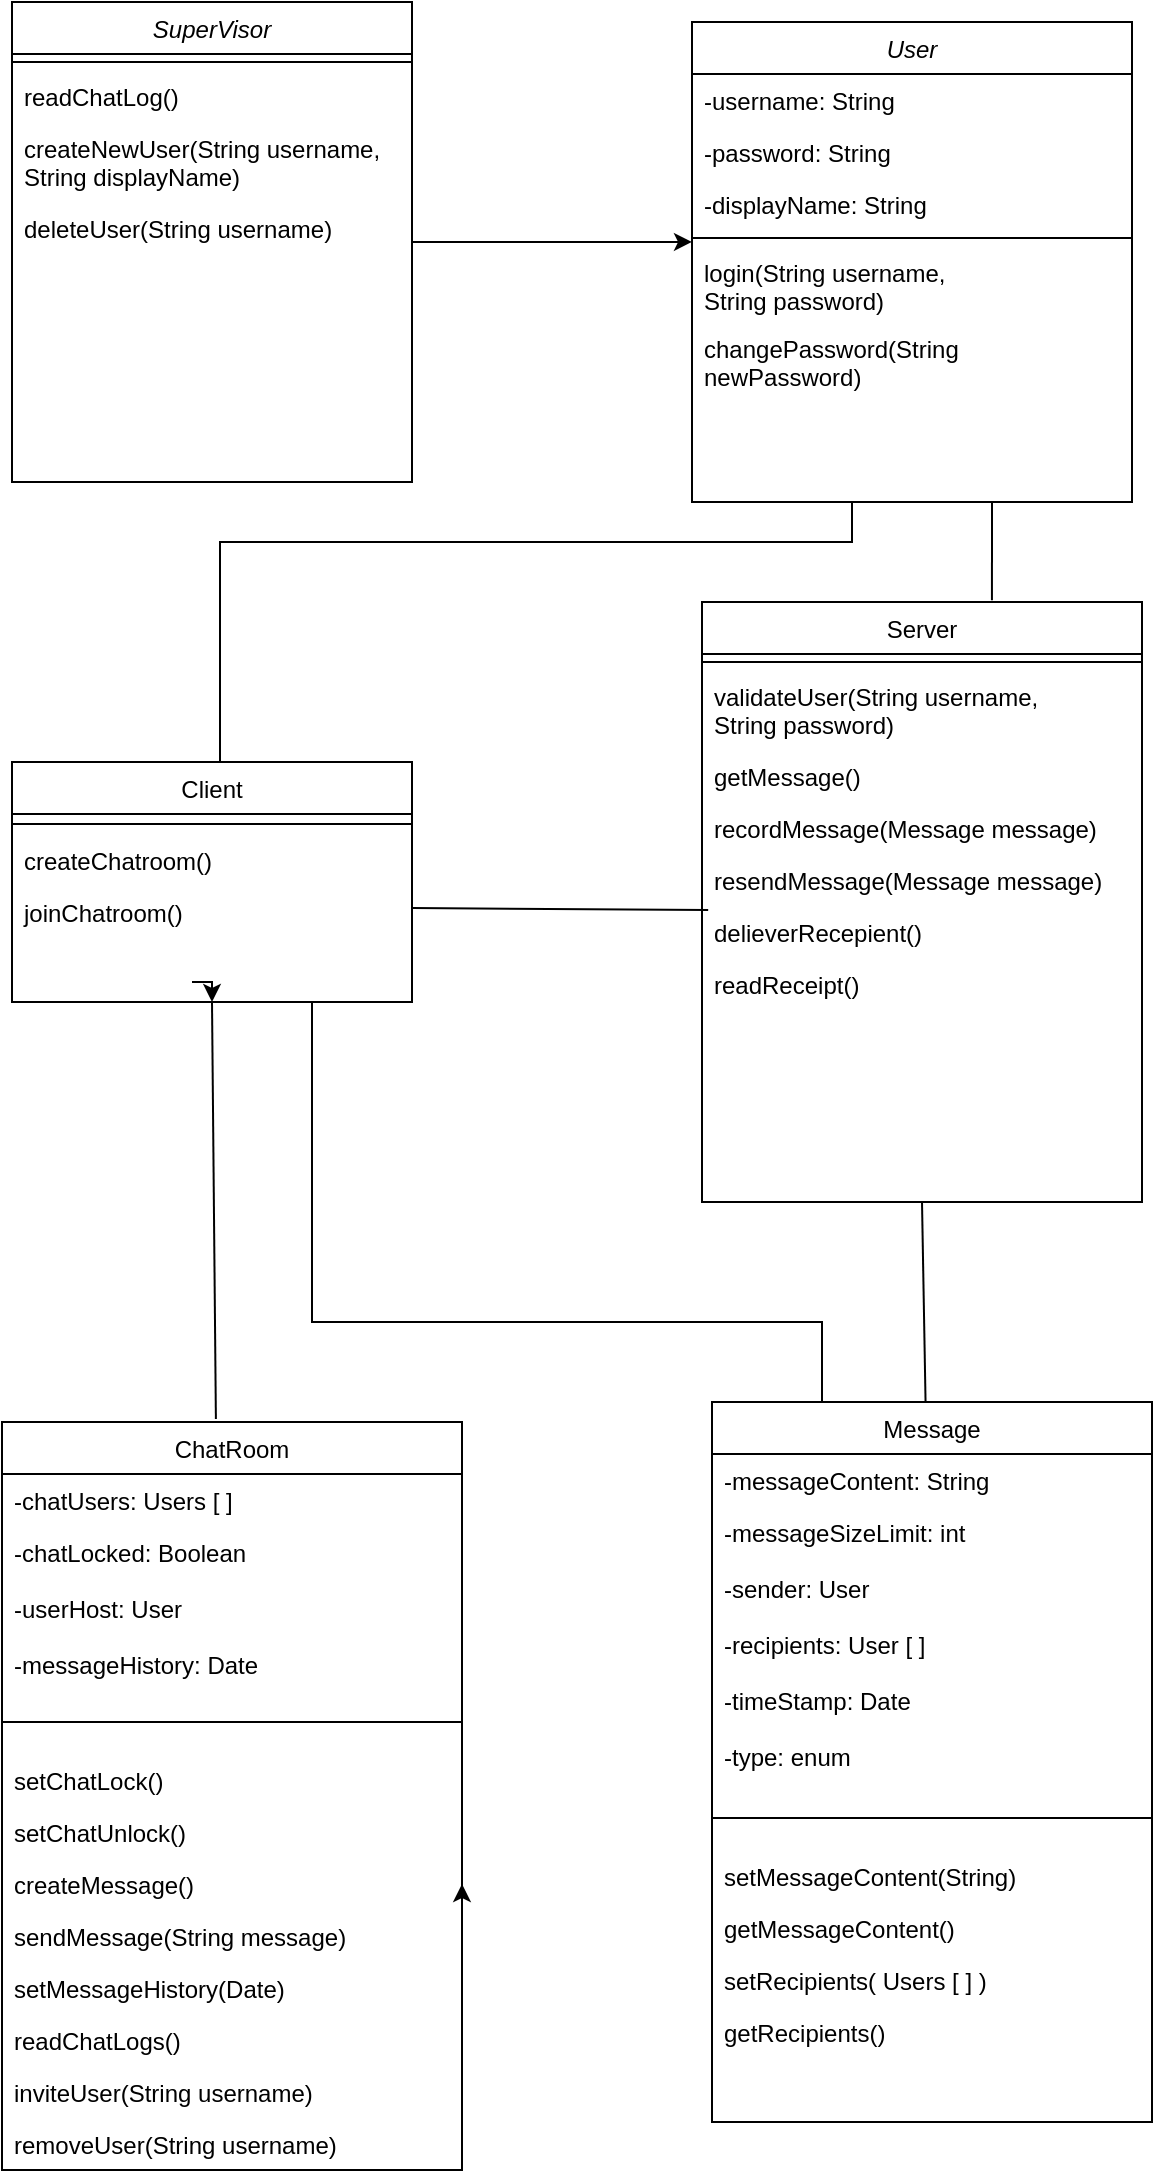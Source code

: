 <mxfile version="17.4.0" type="device"><diagram id="C5RBs43oDa-KdzZeNtuy" name="Page-1"><mxGraphModel dx="1996" dy="1137" grid="1" gridSize="10" guides="1" tooltips="1" connect="1" arrows="1" fold="1" page="1" pageScale="1" pageWidth="827" pageHeight="1169" math="0" shadow="0"><root><mxCell id="WIyWlLk6GJQsqaUBKTNV-0"/><mxCell id="WIyWlLk6GJQsqaUBKTNV-1" parent="WIyWlLk6GJQsqaUBKTNV-0"/><mxCell id="iZkKUPJ7PeQM_YcZDVnY-26" style="edgeStyle=orthogonalEdgeStyle;rounded=0;orthogonalLoop=1;jettySize=auto;html=1;endArrow=none;endFill=0;" parent="WIyWlLk6GJQsqaUBKTNV-1" source="zkfFHV4jXpPFQw0GAbJ--0" target="zkfFHV4jXpPFQw0GAbJ--17" edge="1"><mxGeometry relative="1" as="geometry"><Array as="points"><mxPoint x="580" y="300"/><mxPoint x="264" y="300"/></Array></mxGeometry></mxCell><mxCell id="iZkKUPJ7PeQM_YcZDVnY-27" style="rounded=0;orthogonalLoop=1;jettySize=auto;html=1;endArrow=none;endFill=0;entryX=0.659;entryY=-0.003;entryDx=0;entryDy=0;entryPerimeter=0;" parent="WIyWlLk6GJQsqaUBKTNV-1" target="zkfFHV4jXpPFQw0GAbJ--13" edge="1"><mxGeometry relative="1" as="geometry"><mxPoint x="650" y="280" as="sourcePoint"/></mxGeometry></mxCell><mxCell id="zkfFHV4jXpPFQw0GAbJ--0" value="User" style="swimlane;fontStyle=2;align=center;verticalAlign=top;childLayout=stackLayout;horizontal=1;startSize=26;horizontalStack=0;resizeParent=1;resizeLast=0;collapsible=1;marginBottom=0;rounded=0;shadow=0;strokeWidth=1;" parent="WIyWlLk6GJQsqaUBKTNV-1" vertex="1"><mxGeometry x="500" y="40" width="220" height="240" as="geometry"><mxRectangle x="230" y="140" width="160" height="26" as="alternateBounds"/></mxGeometry></mxCell><mxCell id="zkfFHV4jXpPFQw0GAbJ--1" value="-username: String" style="text;align=left;verticalAlign=top;spacingLeft=4;spacingRight=4;overflow=hidden;rotatable=0;points=[[0,0.5],[1,0.5]];portConstraint=eastwest;" parent="zkfFHV4jXpPFQw0GAbJ--0" vertex="1"><mxGeometry y="26" width="220" height="26" as="geometry"/></mxCell><mxCell id="zkfFHV4jXpPFQw0GAbJ--2" value="-password: String" style="text;align=left;verticalAlign=top;spacingLeft=4;spacingRight=4;overflow=hidden;rotatable=0;points=[[0,0.5],[1,0.5]];portConstraint=eastwest;rounded=0;shadow=0;html=0;" parent="zkfFHV4jXpPFQw0GAbJ--0" vertex="1"><mxGeometry y="52" width="220" height="26" as="geometry"/></mxCell><mxCell id="zkfFHV4jXpPFQw0GAbJ--3" value="-displayName: String" style="text;align=left;verticalAlign=top;spacingLeft=4;spacingRight=4;overflow=hidden;rotatable=0;points=[[0,0.5],[1,0.5]];portConstraint=eastwest;rounded=0;shadow=0;html=0;" parent="zkfFHV4jXpPFQw0GAbJ--0" vertex="1"><mxGeometry y="78" width="220" height="26" as="geometry"/></mxCell><mxCell id="zkfFHV4jXpPFQw0GAbJ--4" value="" style="line;html=1;strokeWidth=1;align=left;verticalAlign=middle;spacingTop=-1;spacingLeft=3;spacingRight=3;rotatable=0;labelPosition=right;points=[];portConstraint=eastwest;" parent="zkfFHV4jXpPFQw0GAbJ--0" vertex="1"><mxGeometry y="104" width="220" height="8" as="geometry"/></mxCell><mxCell id="zkfFHV4jXpPFQw0GAbJ--5" value="login(String username,&#10;String password)" style="text;align=left;verticalAlign=top;spacingLeft=4;spacingRight=4;overflow=hidden;rotatable=0;points=[[0,0.5],[1,0.5]];portConstraint=eastwest;" parent="zkfFHV4jXpPFQw0GAbJ--0" vertex="1"><mxGeometry y="112" width="220" height="38" as="geometry"/></mxCell><mxCell id="iZkKUPJ7PeQM_YcZDVnY-0" value="changePassword(String &#10;newPassword)" style="text;align=left;verticalAlign=top;spacingLeft=4;spacingRight=4;overflow=hidden;rotatable=0;points=[[0,0.5],[1,0.5]];portConstraint=eastwest;" parent="zkfFHV4jXpPFQw0GAbJ--0" vertex="1"><mxGeometry y="150" width="220" height="38" as="geometry"/></mxCell><mxCell id="zkfFHV4jXpPFQw0GAbJ--6" value="Message" style="swimlane;fontStyle=0;align=center;verticalAlign=top;childLayout=stackLayout;horizontal=1;startSize=26;horizontalStack=0;resizeParent=1;resizeLast=0;collapsible=1;marginBottom=0;rounded=0;shadow=0;strokeWidth=1;" parent="WIyWlLk6GJQsqaUBKTNV-1" vertex="1"><mxGeometry x="510" y="730" width="220" height="360" as="geometry"><mxRectangle x="130" y="380" width="160" height="26" as="alternateBounds"/></mxGeometry></mxCell><mxCell id="zkfFHV4jXpPFQw0GAbJ--7" value="-messageContent: String" style="text;align=left;verticalAlign=top;spacingLeft=4;spacingRight=4;overflow=hidden;rotatable=0;points=[[0,0.5],[1,0.5]];portConstraint=eastwest;" parent="zkfFHV4jXpPFQw0GAbJ--6" vertex="1"><mxGeometry y="26" width="220" height="26" as="geometry"/></mxCell><mxCell id="zkfFHV4jXpPFQw0GAbJ--8" value="-messageSizeLimit: int" style="text;align=left;verticalAlign=top;spacingLeft=4;spacingRight=4;overflow=hidden;rotatable=0;points=[[0,0.5],[1,0.5]];portConstraint=eastwest;rounded=0;shadow=0;html=0;" parent="zkfFHV4jXpPFQw0GAbJ--6" vertex="1"><mxGeometry y="52" width="220" height="28" as="geometry"/></mxCell><mxCell id="iZkKUPJ7PeQM_YcZDVnY-23" value="-sender: User" style="text;align=left;verticalAlign=top;spacingLeft=4;spacingRight=4;overflow=hidden;rotatable=0;points=[[0,0.5],[1,0.5]];portConstraint=eastwest;rounded=0;shadow=0;html=0;" parent="zkfFHV4jXpPFQw0GAbJ--6" vertex="1"><mxGeometry y="80" width="220" height="28" as="geometry"/></mxCell><mxCell id="iZkKUPJ7PeQM_YcZDVnY-24" value="-recipients: User [ ]" style="text;align=left;verticalAlign=top;spacingLeft=4;spacingRight=4;overflow=hidden;rotatable=0;points=[[0,0.5],[1,0.5]];portConstraint=eastwest;rounded=0;shadow=0;html=0;" parent="zkfFHV4jXpPFQw0GAbJ--6" vertex="1"><mxGeometry y="108" width="220" height="28" as="geometry"/></mxCell><mxCell id="TRnrm5K5ioEQwKzh2GZs-10" value="-timeStamp: Date" style="text;align=left;verticalAlign=top;spacingLeft=4;spacingRight=4;overflow=hidden;rotatable=0;points=[[0,0.5],[1,0.5]];portConstraint=eastwest;rounded=0;shadow=0;html=0;" parent="zkfFHV4jXpPFQw0GAbJ--6" vertex="1"><mxGeometry y="136" width="220" height="28" as="geometry"/></mxCell><mxCell id="iZkKUPJ7PeQM_YcZDVnY-25" value="-type: enum" style="text;align=left;verticalAlign=top;spacingLeft=4;spacingRight=4;overflow=hidden;rotatable=0;points=[[0,0.5],[1,0.5]];portConstraint=eastwest;rounded=0;shadow=0;html=0;" parent="zkfFHV4jXpPFQw0GAbJ--6" vertex="1"><mxGeometry y="164" width="220" height="28" as="geometry"/></mxCell><mxCell id="zkfFHV4jXpPFQw0GAbJ--9" value="" style="line;html=1;strokeWidth=1;align=left;verticalAlign=middle;spacingTop=-1;spacingLeft=3;spacingRight=3;rotatable=0;labelPosition=right;points=[];portConstraint=eastwest;" parent="zkfFHV4jXpPFQw0GAbJ--6" vertex="1"><mxGeometry y="192" width="220" height="32" as="geometry"/></mxCell><mxCell id="zkfFHV4jXpPFQw0GAbJ--10" value="setMessageContent(String)" style="text;align=left;verticalAlign=top;spacingLeft=4;spacingRight=4;overflow=hidden;rotatable=0;points=[[0,0.5],[1,0.5]];portConstraint=eastwest;fontStyle=0" parent="zkfFHV4jXpPFQw0GAbJ--6" vertex="1"><mxGeometry y="224" width="220" height="26" as="geometry"/></mxCell><mxCell id="zkfFHV4jXpPFQw0GAbJ--11" value="getMessageContent()" style="text;align=left;verticalAlign=top;spacingLeft=4;spacingRight=4;overflow=hidden;rotatable=0;points=[[0,0.5],[1,0.5]];portConstraint=eastwest;" parent="zkfFHV4jXpPFQw0GAbJ--6" vertex="1"><mxGeometry y="250" width="220" height="26" as="geometry"/></mxCell><mxCell id="iZkKUPJ7PeQM_YcZDVnY-39" value="setRecipients( Users [ ] )" style="text;align=left;verticalAlign=top;spacingLeft=4;spacingRight=4;overflow=hidden;rotatable=0;points=[[0,0.5],[1,0.5]];portConstraint=eastwest;" parent="zkfFHV4jXpPFQw0GAbJ--6" vertex="1"><mxGeometry y="276" width="220" height="26" as="geometry"/></mxCell><mxCell id="iZkKUPJ7PeQM_YcZDVnY-40" value="getRecipients()" style="text;align=left;verticalAlign=top;spacingLeft=4;spacingRight=4;overflow=hidden;rotatable=0;points=[[0,0.5],[1,0.5]];portConstraint=eastwest;" parent="zkfFHV4jXpPFQw0GAbJ--6" vertex="1"><mxGeometry y="302" width="220" height="26" as="geometry"/></mxCell><mxCell id="iZkKUPJ7PeQM_YcZDVnY-42" style="edgeStyle=none;rounded=0;orthogonalLoop=1;jettySize=auto;html=1;exitX=0.5;exitY=1;exitDx=0;exitDy=0;fontColor=#FF0000;endArrow=none;endFill=0;" parent="WIyWlLk6GJQsqaUBKTNV-1" source="zkfFHV4jXpPFQw0GAbJ--13" target="zkfFHV4jXpPFQw0GAbJ--6" edge="1"><mxGeometry relative="1" as="geometry"/></mxCell><mxCell id="zkfFHV4jXpPFQw0GAbJ--13" value="Server" style="swimlane;fontStyle=0;align=center;verticalAlign=top;childLayout=stackLayout;horizontal=1;startSize=26;horizontalStack=0;resizeParent=1;resizeLast=0;collapsible=1;marginBottom=0;rounded=0;shadow=0;strokeWidth=1;" parent="WIyWlLk6GJQsqaUBKTNV-1" vertex="1"><mxGeometry x="505" y="330" width="220" height="300" as="geometry"><mxRectangle x="340" y="380" width="170" height="26" as="alternateBounds"/></mxGeometry></mxCell><mxCell id="zkfFHV4jXpPFQw0GAbJ--15" value="" style="line;html=1;strokeWidth=1;align=left;verticalAlign=middle;spacingTop=-1;spacingLeft=3;spacingRight=3;rotatable=0;labelPosition=right;points=[];portConstraint=eastwest;" parent="zkfFHV4jXpPFQw0GAbJ--13" vertex="1"><mxGeometry y="26" width="220" height="8" as="geometry"/></mxCell><mxCell id="iZkKUPJ7PeQM_YcZDVnY-17" value="validateUser(String username, &#10;String password)" style="text;align=left;verticalAlign=top;spacingLeft=4;spacingRight=4;overflow=hidden;rotatable=0;points=[[0,0.5],[1,0.5]];portConstraint=eastwest;" parent="zkfFHV4jXpPFQw0GAbJ--13" vertex="1"><mxGeometry y="34" width="220" height="40" as="geometry"/></mxCell><mxCell id="iZkKUPJ7PeQM_YcZDVnY-20" value="getMessage()" style="text;align=left;verticalAlign=top;spacingLeft=4;spacingRight=4;overflow=hidden;rotatable=0;points=[[0,0.5],[1,0.5]];portConstraint=eastwest;" parent="zkfFHV4jXpPFQw0GAbJ--13" vertex="1"><mxGeometry y="74" width="220" height="26" as="geometry"/></mxCell><mxCell id="iZkKUPJ7PeQM_YcZDVnY-19" value="recordMessage(Message message)" style="text;align=left;verticalAlign=top;spacingLeft=4;spacingRight=4;overflow=hidden;rotatable=0;points=[[0,0.5],[1,0.5]];portConstraint=eastwest;" parent="zkfFHV4jXpPFQw0GAbJ--13" vertex="1"><mxGeometry y="100" width="220" height="26" as="geometry"/></mxCell><mxCell id="iZkKUPJ7PeQM_YcZDVnY-18" value="resendMessage(Message message)" style="text;align=left;verticalAlign=top;spacingLeft=4;spacingRight=4;overflow=hidden;rotatable=0;points=[[0,0.5],[1,0.5]];portConstraint=eastwest;" parent="zkfFHV4jXpPFQw0GAbJ--13" vertex="1"><mxGeometry y="126" width="220" height="26" as="geometry"/></mxCell><mxCell id="iZkKUPJ7PeQM_YcZDVnY-21" value="delieverRecepient()" style="text;align=left;verticalAlign=top;spacingLeft=4;spacingRight=4;overflow=hidden;rotatable=0;points=[[0,0.5],[1,0.5]];portConstraint=eastwest;" parent="zkfFHV4jXpPFQw0GAbJ--13" vertex="1"><mxGeometry y="152" width="220" height="26" as="geometry"/></mxCell><mxCell id="iZkKUPJ7PeQM_YcZDVnY-22" value="readReceipt()" style="text;align=left;verticalAlign=top;spacingLeft=4;spacingRight=4;overflow=hidden;rotatable=0;points=[[0,0.5],[1,0.5]];portConstraint=eastwest;" parent="zkfFHV4jXpPFQw0GAbJ--13" vertex="1"><mxGeometry y="178" width="220" height="26" as="geometry"/></mxCell><mxCell id="iZkKUPJ7PeQM_YcZDVnY-43" style="edgeStyle=none;rounded=0;orthogonalLoop=1;jettySize=auto;html=1;exitX=0.5;exitY=1;exitDx=0;exitDy=0;entryX=0.465;entryY=-0.004;entryDx=0;entryDy=0;entryPerimeter=0;fontColor=#FF0000;endArrow=none;endFill=0;" parent="WIyWlLk6GJQsqaUBKTNV-1" source="zkfFHV4jXpPFQw0GAbJ--17" target="iZkKUPJ7PeQM_YcZDVnY-28" edge="1"><mxGeometry relative="1" as="geometry"/></mxCell><mxCell id="iZkKUPJ7PeQM_YcZDVnY-44" style="edgeStyle=orthogonalEdgeStyle;rounded=0;orthogonalLoop=1;jettySize=auto;html=1;exitX=0.75;exitY=1;exitDx=0;exitDy=0;entryX=0.25;entryY=0;entryDx=0;entryDy=0;fontColor=#FF0000;endArrow=none;endFill=0;" parent="WIyWlLk6GJQsqaUBKTNV-1" source="zkfFHV4jXpPFQw0GAbJ--17" target="zkfFHV4jXpPFQw0GAbJ--6" edge="1"><mxGeometry relative="1" as="geometry"><Array as="points"><mxPoint x="310" y="690"/><mxPoint x="565" y="690"/></Array></mxGeometry></mxCell><mxCell id="g9jgDWPfaX-pVegWHSwx-0" style="edgeStyle=orthogonalEdgeStyle;rounded=0;orthogonalLoop=1;jettySize=auto;html=1;" edge="1" parent="WIyWlLk6GJQsqaUBKTNV-1"><mxGeometry relative="1" as="geometry"><mxPoint x="260" y="530" as="targetPoint"/><mxPoint x="250" y="520" as="sourcePoint"/></mxGeometry></mxCell><mxCell id="zkfFHV4jXpPFQw0GAbJ--17" value="Client" style="swimlane;fontStyle=0;align=center;verticalAlign=top;childLayout=stackLayout;horizontal=1;startSize=26;horizontalStack=0;resizeParent=1;resizeLast=0;collapsible=1;marginBottom=0;rounded=0;shadow=0;strokeWidth=1;" parent="WIyWlLk6GJQsqaUBKTNV-1" vertex="1"><mxGeometry x="160" y="410" width="200" height="120" as="geometry"><mxRectangle x="550" y="140" width="160" height="26" as="alternateBounds"/></mxGeometry></mxCell><mxCell id="zkfFHV4jXpPFQw0GAbJ--23" value="" style="line;html=1;strokeWidth=1;align=left;verticalAlign=middle;spacingTop=-1;spacingLeft=3;spacingRight=3;rotatable=0;labelPosition=right;points=[];portConstraint=eastwest;" parent="zkfFHV4jXpPFQw0GAbJ--17" vertex="1"><mxGeometry y="26" width="200" height="10" as="geometry"/></mxCell><mxCell id="iZkKUPJ7PeQM_YcZDVnY-38" value="createChatroom()" style="text;align=left;verticalAlign=top;spacingLeft=4;spacingRight=4;overflow=hidden;rotatable=0;points=[[0,0.5],[1,0.5]];portConstraint=eastwest;" parent="zkfFHV4jXpPFQw0GAbJ--17" vertex="1"><mxGeometry y="36" width="200" height="26" as="geometry"/></mxCell><mxCell id="zkfFHV4jXpPFQw0GAbJ--25" value="joinChatroom()" style="text;align=left;verticalAlign=top;spacingLeft=4;spacingRight=4;overflow=hidden;rotatable=0;points=[[0,0.5],[1,0.5]];portConstraint=eastwest;" parent="zkfFHV4jXpPFQw0GAbJ--17" vertex="1"><mxGeometry y="62" width="200" height="26" as="geometry"/></mxCell><mxCell id="iZkKUPJ7PeQM_YcZDVnY-9" style="edgeStyle=orthogonalEdgeStyle;rounded=0;orthogonalLoop=1;jettySize=auto;html=1;entryX=0;entryY=-0.053;entryDx=0;entryDy=0;entryPerimeter=0;" parent="WIyWlLk6GJQsqaUBKTNV-1" source="iZkKUPJ7PeQM_YcZDVnY-1" target="zkfFHV4jXpPFQw0GAbJ--5" edge="1"><mxGeometry relative="1" as="geometry"/></mxCell><mxCell id="iZkKUPJ7PeQM_YcZDVnY-1" value="SuperVisor" style="swimlane;fontStyle=2;align=center;verticalAlign=top;childLayout=stackLayout;horizontal=1;startSize=26;horizontalStack=0;resizeParent=1;resizeLast=0;collapsible=1;marginBottom=0;rounded=0;shadow=0;strokeWidth=1;" parent="WIyWlLk6GJQsqaUBKTNV-1" vertex="1"><mxGeometry x="160" y="30" width="200" height="240" as="geometry"><mxRectangle x="230" y="140" width="160" height="26" as="alternateBounds"/></mxGeometry></mxCell><mxCell id="iZkKUPJ7PeQM_YcZDVnY-5" value="" style="line;html=1;strokeWidth=1;align=left;verticalAlign=middle;spacingTop=-1;spacingLeft=3;spacingRight=3;rotatable=0;labelPosition=right;points=[];portConstraint=eastwest;" parent="iZkKUPJ7PeQM_YcZDVnY-1" vertex="1"><mxGeometry y="26" width="200" height="8" as="geometry"/></mxCell><mxCell id="TRnrm5K5ioEQwKzh2GZs-7" value="readChatLog()" style="text;align=left;verticalAlign=top;spacingLeft=4;spacingRight=4;overflow=hidden;rotatable=0;points=[[0,0.5],[1,0.5]];portConstraint=eastwest;" parent="iZkKUPJ7PeQM_YcZDVnY-1" vertex="1"><mxGeometry y="34" width="200" height="26" as="geometry"/></mxCell><mxCell id="TRnrm5K5ioEQwKzh2GZs-8" value="createNewUser(String username, &#10;String displayName)" style="text;align=left;verticalAlign=top;spacingLeft=4;spacingRight=4;overflow=hidden;rotatable=0;points=[[0,0.5],[1,0.5]];portConstraint=eastwest;" parent="iZkKUPJ7PeQM_YcZDVnY-1" vertex="1"><mxGeometry y="60" width="200" height="40" as="geometry"/></mxCell><mxCell id="iZkKUPJ7PeQM_YcZDVnY-7" value="deleteUser(String username)" style="text;align=left;verticalAlign=top;spacingLeft=4;spacingRight=4;overflow=hidden;rotatable=0;points=[[0,0.5],[1,0.5]];portConstraint=eastwest;" parent="iZkKUPJ7PeQM_YcZDVnY-1" vertex="1"><mxGeometry y="100" width="200" height="40" as="geometry"/></mxCell><mxCell id="iZkKUPJ7PeQM_YcZDVnY-28" value="ChatRoom" style="swimlane;fontStyle=0;align=center;verticalAlign=top;childLayout=stackLayout;horizontal=1;startSize=26;horizontalStack=0;resizeParent=1;resizeLast=0;collapsible=1;marginBottom=0;rounded=0;shadow=0;strokeWidth=1;" parent="WIyWlLk6GJQsqaUBKTNV-1" vertex="1"><mxGeometry x="155" y="740" width="230" height="374" as="geometry"><mxRectangle x="130" y="380" width="160" height="26" as="alternateBounds"/></mxGeometry></mxCell><mxCell id="iZkKUPJ7PeQM_YcZDVnY-29" value="-chatUsers: Users [ ]" style="text;align=left;verticalAlign=top;spacingLeft=4;spacingRight=4;overflow=hidden;rotatable=0;points=[[0,0.5],[1,0.5]];portConstraint=eastwest;" parent="iZkKUPJ7PeQM_YcZDVnY-28" vertex="1"><mxGeometry y="26" width="230" height="26" as="geometry"/></mxCell><mxCell id="iZkKUPJ7PeQM_YcZDVnY-30" value="-chatLocked: Boolean" style="text;align=left;verticalAlign=top;spacingLeft=4;spacingRight=4;overflow=hidden;rotatable=0;points=[[0,0.5],[1,0.5]];portConstraint=eastwest;rounded=0;shadow=0;html=0;" parent="iZkKUPJ7PeQM_YcZDVnY-28" vertex="1"><mxGeometry y="52" width="230" height="28" as="geometry"/></mxCell><mxCell id="XJksqy3ELEvS1AbyBcwW-0" value="-userHost: User" style="text;align=left;verticalAlign=top;spacingLeft=4;spacingRight=4;overflow=hidden;rotatable=0;points=[[0,0.5],[1,0.5]];portConstraint=eastwest;rounded=0;shadow=0;html=0;" parent="iZkKUPJ7PeQM_YcZDVnY-28" vertex="1"><mxGeometry y="80" width="230" height="28" as="geometry"/></mxCell><mxCell id="zkfFHV4jXpPFQw0GAbJ--24" value="-messageHistory: Date" style="text;align=left;verticalAlign=top;spacingLeft=4;spacingRight=4;overflow=hidden;rotatable=0;points=[[0,0.5],[1,0.5]];portConstraint=eastwest;fontColor=#000000;" parent="iZkKUPJ7PeQM_YcZDVnY-28" vertex="1"><mxGeometry y="108" width="230" height="26" as="geometry"/></mxCell><mxCell id="iZkKUPJ7PeQM_YcZDVnY-34" value="" style="line;html=1;strokeWidth=1;align=left;verticalAlign=middle;spacingTop=-1;spacingLeft=3;spacingRight=3;rotatable=0;labelPosition=right;points=[];portConstraint=eastwest;" parent="iZkKUPJ7PeQM_YcZDVnY-28" vertex="1"><mxGeometry y="134" width="230" height="32" as="geometry"/></mxCell><mxCell id="iZkKUPJ7PeQM_YcZDVnY-35" value="setChatLock()" style="text;align=left;verticalAlign=top;spacingLeft=4;spacingRight=4;overflow=hidden;rotatable=0;points=[[0,0.5],[1,0.5]];portConstraint=eastwest;fontStyle=0" parent="iZkKUPJ7PeQM_YcZDVnY-28" vertex="1"><mxGeometry y="166" width="230" height="26" as="geometry"/></mxCell><mxCell id="iZkKUPJ7PeQM_YcZDVnY-36" value="setChatUnlock()" style="text;align=left;verticalAlign=top;spacingLeft=4;spacingRight=4;overflow=hidden;rotatable=0;points=[[0,0.5],[1,0.5]];portConstraint=eastwest;" parent="iZkKUPJ7PeQM_YcZDVnY-28" vertex="1"><mxGeometry y="192" width="230" height="26" as="geometry"/></mxCell><mxCell id="iZkKUPJ7PeQM_YcZDVnY-10" value="createMessage()" style="text;align=left;verticalAlign=top;spacingLeft=4;spacingRight=4;overflow=hidden;rotatable=0;points=[[0,0.5],[1,0.5]];portConstraint=eastwest;" parent="iZkKUPJ7PeQM_YcZDVnY-28" vertex="1"><mxGeometry y="218" width="230" height="26" as="geometry"/></mxCell><mxCell id="iZkKUPJ7PeQM_YcZDVnY-11" value="sendMessage(String message)" style="text;align=left;verticalAlign=top;spacingLeft=4;spacingRight=4;overflow=hidden;rotatable=0;points=[[0,0.5],[1,0.5]];portConstraint=eastwest;" parent="iZkKUPJ7PeQM_YcZDVnY-28" vertex="1"><mxGeometry y="244" width="230" height="26" as="geometry"/></mxCell><mxCell id="iZkKUPJ7PeQM_YcZDVnY-12" value="setMessageHistory(Date)" style="text;align=left;verticalAlign=top;spacingLeft=4;spacingRight=4;overflow=hidden;rotatable=0;points=[[0,0.5],[1,0.5]];portConstraint=eastwest;fontColor=#000000;" parent="iZkKUPJ7PeQM_YcZDVnY-28" vertex="1"><mxGeometry y="270" width="230" height="26" as="geometry"/></mxCell><mxCell id="TRnrm5K5ioEQwKzh2GZs-5" value="readChatLogs()" style="text;align=left;verticalAlign=top;spacingLeft=4;spacingRight=4;overflow=hidden;rotatable=0;points=[[0,0.5],[1,0.5]];portConstraint=eastwest;" parent="iZkKUPJ7PeQM_YcZDVnY-28" vertex="1"><mxGeometry y="296" width="230" height="26" as="geometry"/></mxCell><mxCell id="TRnrm5K5ioEQwKzh2GZs-6" value="inviteUser(String username)" style="text;align=left;verticalAlign=top;spacingLeft=4;spacingRight=4;overflow=hidden;rotatable=0;points=[[0,0.5],[1,0.5]];portConstraint=eastwest;" parent="iZkKUPJ7PeQM_YcZDVnY-28" vertex="1"><mxGeometry y="322" width="230" height="26" as="geometry"/></mxCell><mxCell id="iZkKUPJ7PeQM_YcZDVnY-13" value="removeUser(String username)" style="text;align=left;verticalAlign=top;spacingLeft=4;spacingRight=4;overflow=hidden;rotatable=0;points=[[0,0.5],[1,0.5]];portConstraint=eastwest;" parent="iZkKUPJ7PeQM_YcZDVnY-28" vertex="1"><mxGeometry y="348" width="230" height="26" as="geometry"/></mxCell><mxCell id="iZkKUPJ7PeQM_YcZDVnY-41" style="edgeStyle=none;rounded=0;orthogonalLoop=1;jettySize=auto;html=1;exitX=1;exitY=0.5;exitDx=0;exitDy=0;entryX=0.014;entryY=0.077;entryDx=0;entryDy=0;entryPerimeter=0;fontColor=#FF0000;endArrow=none;endFill=0;" parent="WIyWlLk6GJQsqaUBKTNV-1" target="iZkKUPJ7PeQM_YcZDVnY-21" edge="1"><mxGeometry relative="1" as="geometry"><mxPoint x="360" y="483" as="sourcePoint"/></mxGeometry></mxCell><mxCell id="TRnrm5K5ioEQwKzh2GZs-0" style="edgeStyle=orthogonalEdgeStyle;rounded=0;orthogonalLoop=1;jettySize=auto;html=1;exitX=1;exitY=0.5;exitDx=0;exitDy=0;fontColor=#000000;" parent="WIyWlLk6GJQsqaUBKTNV-1" source="iZkKUPJ7PeQM_YcZDVnY-11" edge="1"><mxGeometry relative="1" as="geometry"><mxPoint x="385" y="971" as="targetPoint"/></mxGeometry></mxCell></root></mxGraphModel></diagram></mxfile>